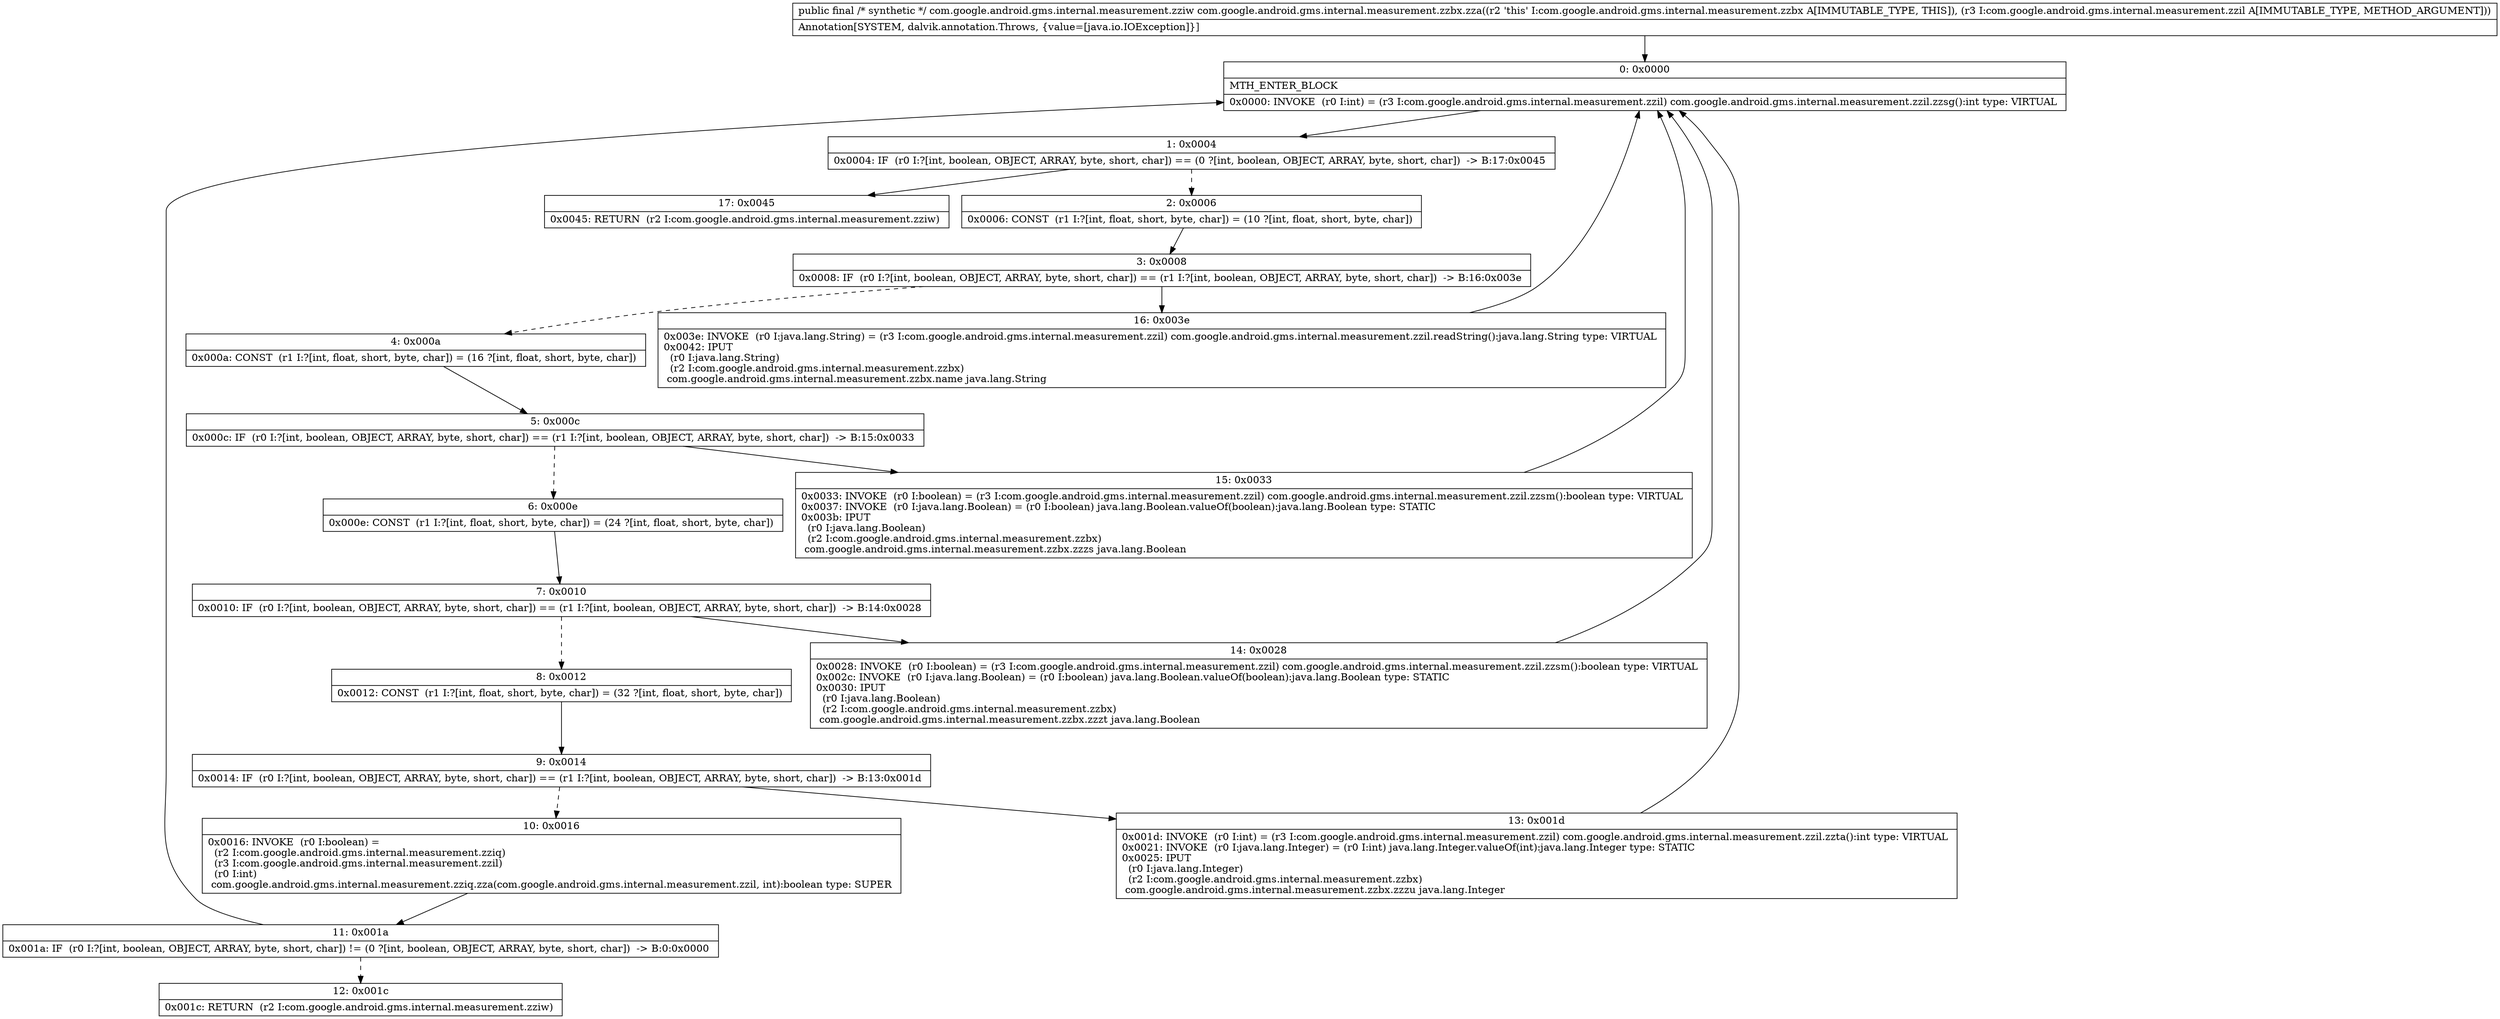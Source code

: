 digraph "CFG forcom.google.android.gms.internal.measurement.zzbx.zza(Lcom\/google\/android\/gms\/internal\/measurement\/zzil;)Lcom\/google\/android\/gms\/internal\/measurement\/zziw;" {
Node_0 [shape=record,label="{0\:\ 0x0000|MTH_ENTER_BLOCK\l|0x0000: INVOKE  (r0 I:int) = (r3 I:com.google.android.gms.internal.measurement.zzil) com.google.android.gms.internal.measurement.zzil.zzsg():int type: VIRTUAL \l}"];
Node_1 [shape=record,label="{1\:\ 0x0004|0x0004: IF  (r0 I:?[int, boolean, OBJECT, ARRAY, byte, short, char]) == (0 ?[int, boolean, OBJECT, ARRAY, byte, short, char])  \-\> B:17:0x0045 \l}"];
Node_2 [shape=record,label="{2\:\ 0x0006|0x0006: CONST  (r1 I:?[int, float, short, byte, char]) = (10 ?[int, float, short, byte, char]) \l}"];
Node_3 [shape=record,label="{3\:\ 0x0008|0x0008: IF  (r0 I:?[int, boolean, OBJECT, ARRAY, byte, short, char]) == (r1 I:?[int, boolean, OBJECT, ARRAY, byte, short, char])  \-\> B:16:0x003e \l}"];
Node_4 [shape=record,label="{4\:\ 0x000a|0x000a: CONST  (r1 I:?[int, float, short, byte, char]) = (16 ?[int, float, short, byte, char]) \l}"];
Node_5 [shape=record,label="{5\:\ 0x000c|0x000c: IF  (r0 I:?[int, boolean, OBJECT, ARRAY, byte, short, char]) == (r1 I:?[int, boolean, OBJECT, ARRAY, byte, short, char])  \-\> B:15:0x0033 \l}"];
Node_6 [shape=record,label="{6\:\ 0x000e|0x000e: CONST  (r1 I:?[int, float, short, byte, char]) = (24 ?[int, float, short, byte, char]) \l}"];
Node_7 [shape=record,label="{7\:\ 0x0010|0x0010: IF  (r0 I:?[int, boolean, OBJECT, ARRAY, byte, short, char]) == (r1 I:?[int, boolean, OBJECT, ARRAY, byte, short, char])  \-\> B:14:0x0028 \l}"];
Node_8 [shape=record,label="{8\:\ 0x0012|0x0012: CONST  (r1 I:?[int, float, short, byte, char]) = (32 ?[int, float, short, byte, char]) \l}"];
Node_9 [shape=record,label="{9\:\ 0x0014|0x0014: IF  (r0 I:?[int, boolean, OBJECT, ARRAY, byte, short, char]) == (r1 I:?[int, boolean, OBJECT, ARRAY, byte, short, char])  \-\> B:13:0x001d \l}"];
Node_10 [shape=record,label="{10\:\ 0x0016|0x0016: INVOKE  (r0 I:boolean) = \l  (r2 I:com.google.android.gms.internal.measurement.zziq)\l  (r3 I:com.google.android.gms.internal.measurement.zzil)\l  (r0 I:int)\l com.google.android.gms.internal.measurement.zziq.zza(com.google.android.gms.internal.measurement.zzil, int):boolean type: SUPER \l}"];
Node_11 [shape=record,label="{11\:\ 0x001a|0x001a: IF  (r0 I:?[int, boolean, OBJECT, ARRAY, byte, short, char]) != (0 ?[int, boolean, OBJECT, ARRAY, byte, short, char])  \-\> B:0:0x0000 \l}"];
Node_12 [shape=record,label="{12\:\ 0x001c|0x001c: RETURN  (r2 I:com.google.android.gms.internal.measurement.zziw) \l}"];
Node_13 [shape=record,label="{13\:\ 0x001d|0x001d: INVOKE  (r0 I:int) = (r3 I:com.google.android.gms.internal.measurement.zzil) com.google.android.gms.internal.measurement.zzil.zzta():int type: VIRTUAL \l0x0021: INVOKE  (r0 I:java.lang.Integer) = (r0 I:int) java.lang.Integer.valueOf(int):java.lang.Integer type: STATIC \l0x0025: IPUT  \l  (r0 I:java.lang.Integer)\l  (r2 I:com.google.android.gms.internal.measurement.zzbx)\l com.google.android.gms.internal.measurement.zzbx.zzzu java.lang.Integer \l}"];
Node_14 [shape=record,label="{14\:\ 0x0028|0x0028: INVOKE  (r0 I:boolean) = (r3 I:com.google.android.gms.internal.measurement.zzil) com.google.android.gms.internal.measurement.zzil.zzsm():boolean type: VIRTUAL \l0x002c: INVOKE  (r0 I:java.lang.Boolean) = (r0 I:boolean) java.lang.Boolean.valueOf(boolean):java.lang.Boolean type: STATIC \l0x0030: IPUT  \l  (r0 I:java.lang.Boolean)\l  (r2 I:com.google.android.gms.internal.measurement.zzbx)\l com.google.android.gms.internal.measurement.zzbx.zzzt java.lang.Boolean \l}"];
Node_15 [shape=record,label="{15\:\ 0x0033|0x0033: INVOKE  (r0 I:boolean) = (r3 I:com.google.android.gms.internal.measurement.zzil) com.google.android.gms.internal.measurement.zzil.zzsm():boolean type: VIRTUAL \l0x0037: INVOKE  (r0 I:java.lang.Boolean) = (r0 I:boolean) java.lang.Boolean.valueOf(boolean):java.lang.Boolean type: STATIC \l0x003b: IPUT  \l  (r0 I:java.lang.Boolean)\l  (r2 I:com.google.android.gms.internal.measurement.zzbx)\l com.google.android.gms.internal.measurement.zzbx.zzzs java.lang.Boolean \l}"];
Node_16 [shape=record,label="{16\:\ 0x003e|0x003e: INVOKE  (r0 I:java.lang.String) = (r3 I:com.google.android.gms.internal.measurement.zzil) com.google.android.gms.internal.measurement.zzil.readString():java.lang.String type: VIRTUAL \l0x0042: IPUT  \l  (r0 I:java.lang.String)\l  (r2 I:com.google.android.gms.internal.measurement.zzbx)\l com.google.android.gms.internal.measurement.zzbx.name java.lang.String \l}"];
Node_17 [shape=record,label="{17\:\ 0x0045|0x0045: RETURN  (r2 I:com.google.android.gms.internal.measurement.zziw) \l}"];
MethodNode[shape=record,label="{public final \/* synthetic *\/ com.google.android.gms.internal.measurement.zziw com.google.android.gms.internal.measurement.zzbx.zza((r2 'this' I:com.google.android.gms.internal.measurement.zzbx A[IMMUTABLE_TYPE, THIS]), (r3 I:com.google.android.gms.internal.measurement.zzil A[IMMUTABLE_TYPE, METHOD_ARGUMENT]))  | Annotation[SYSTEM, dalvik.annotation.Throws, \{value=[java.io.IOException]\}]\l}"];
MethodNode -> Node_0;
Node_0 -> Node_1;
Node_1 -> Node_2[style=dashed];
Node_1 -> Node_17;
Node_2 -> Node_3;
Node_3 -> Node_4[style=dashed];
Node_3 -> Node_16;
Node_4 -> Node_5;
Node_5 -> Node_6[style=dashed];
Node_5 -> Node_15;
Node_6 -> Node_7;
Node_7 -> Node_8[style=dashed];
Node_7 -> Node_14;
Node_8 -> Node_9;
Node_9 -> Node_10[style=dashed];
Node_9 -> Node_13;
Node_10 -> Node_11;
Node_11 -> Node_0;
Node_11 -> Node_12[style=dashed];
Node_13 -> Node_0;
Node_14 -> Node_0;
Node_15 -> Node_0;
Node_16 -> Node_0;
}

